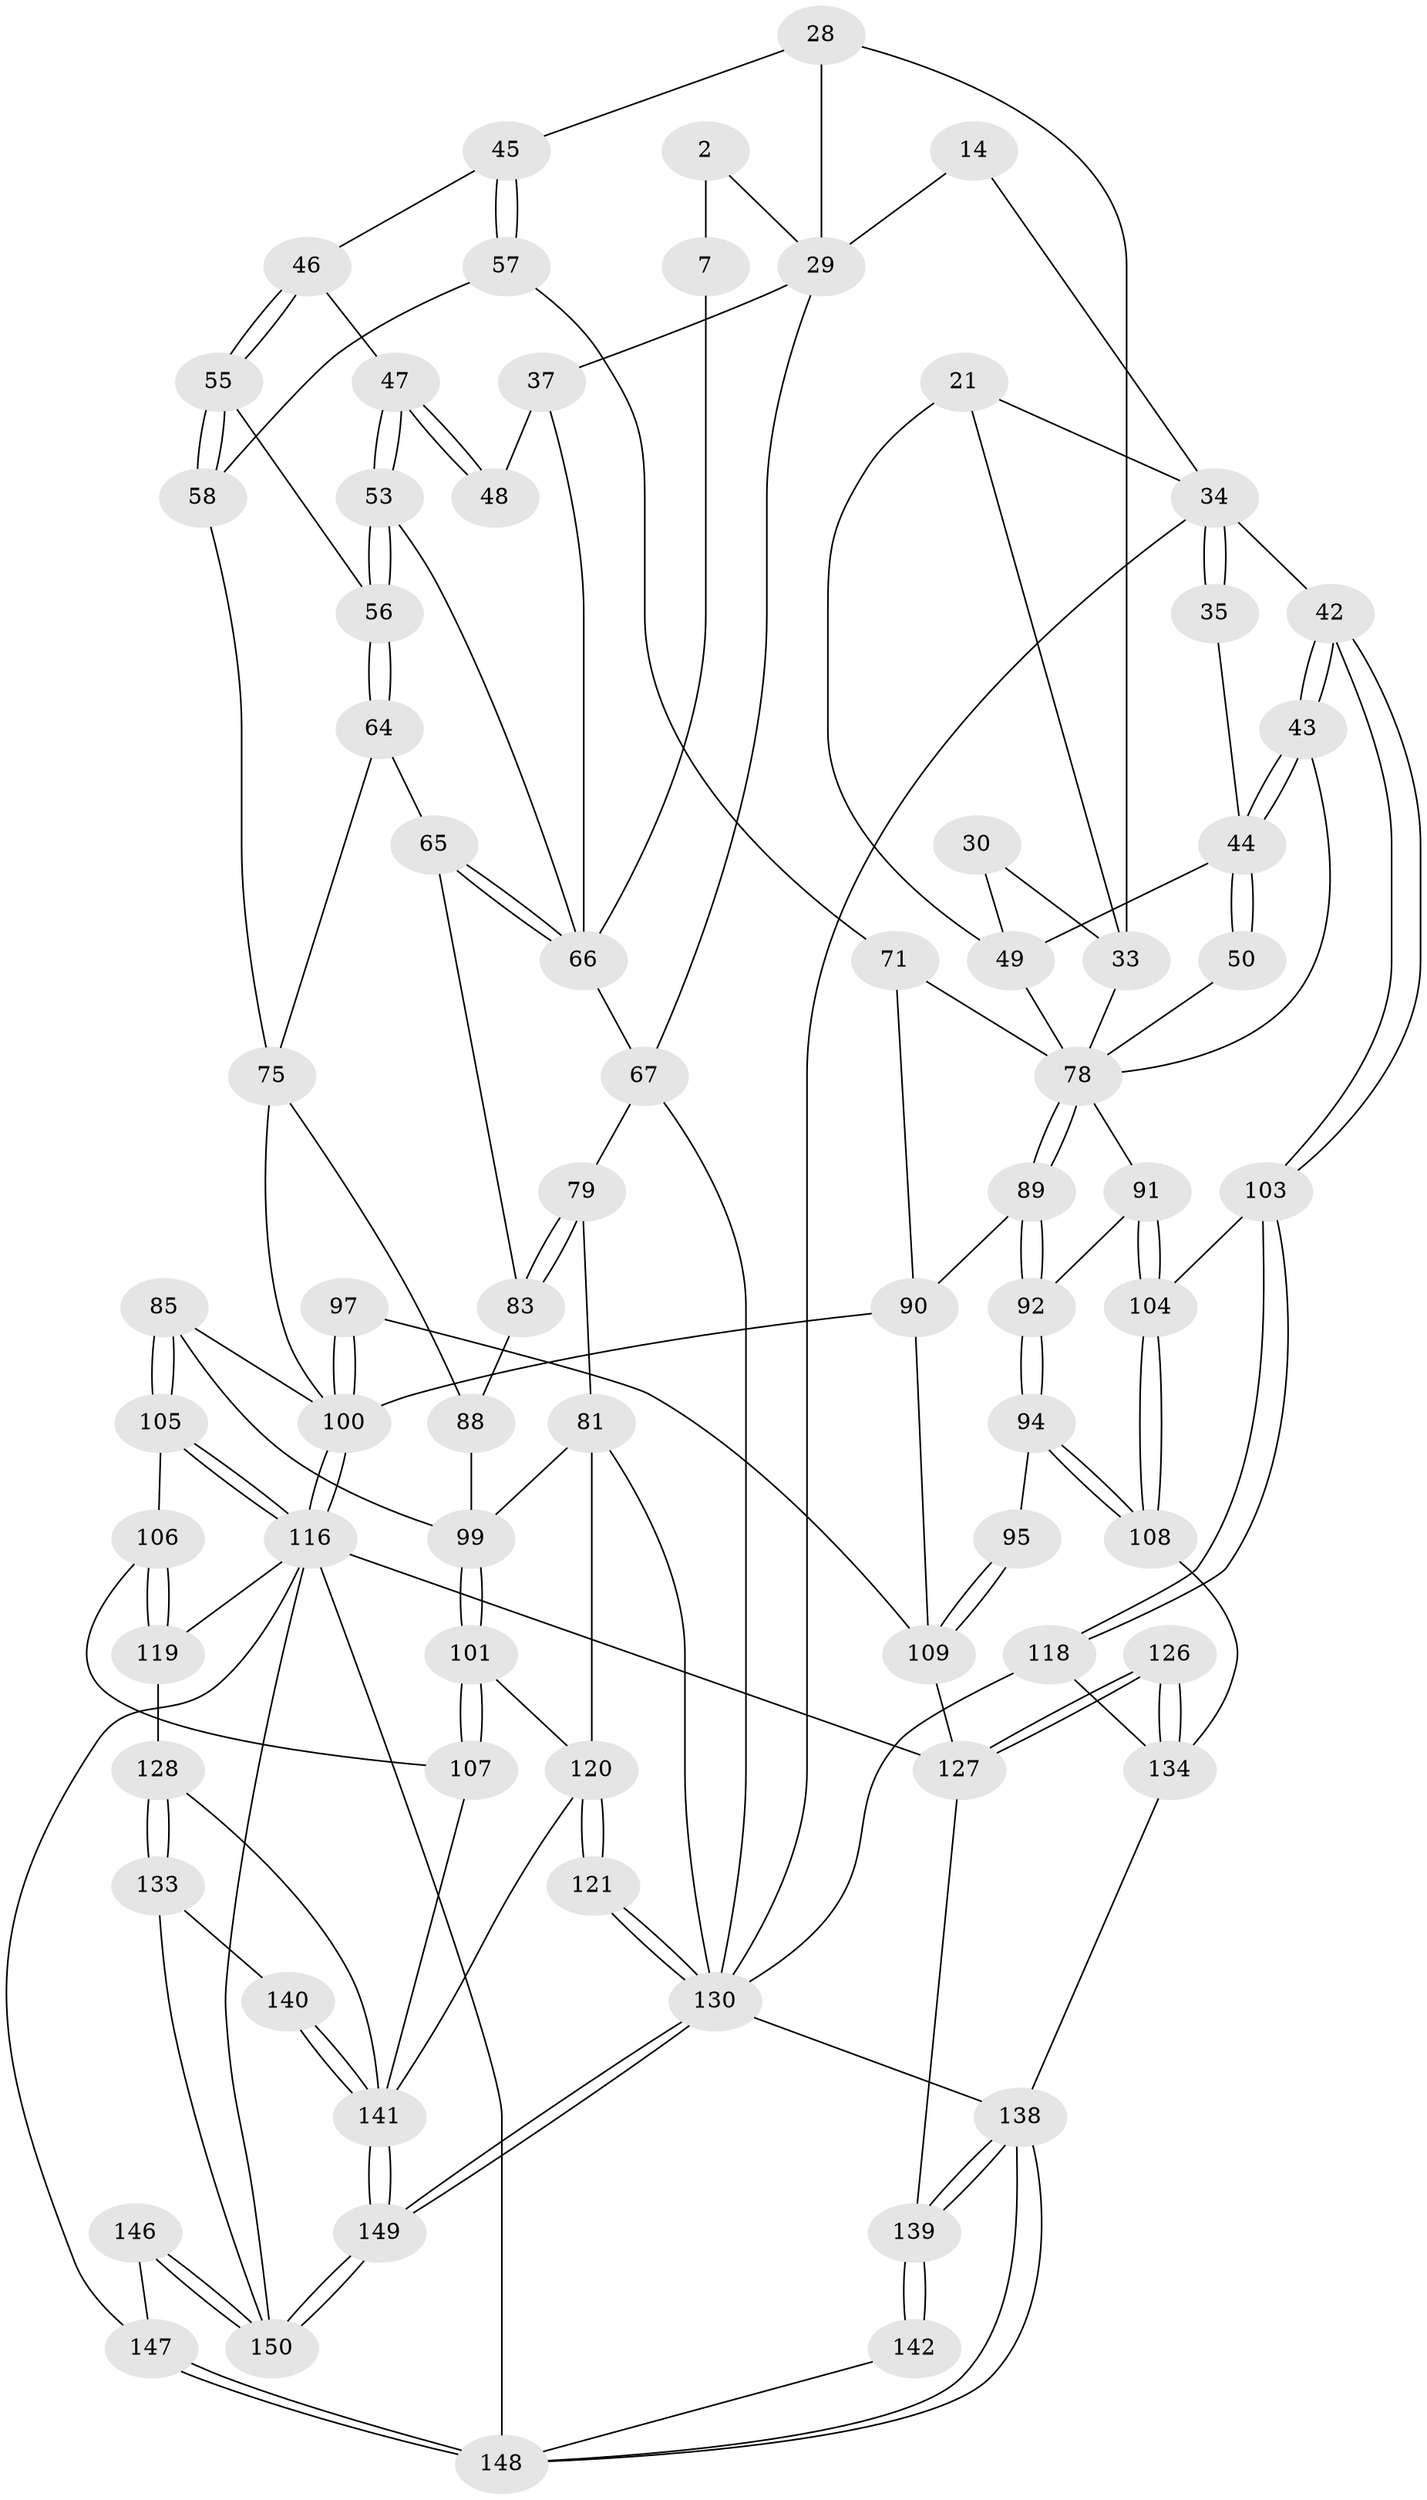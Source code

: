// original degree distribution, {3: 0.02666666666666667, 5: 0.4666666666666667, 6: 0.26, 4: 0.24666666666666667}
// Generated by graph-tools (version 1.1) at 2025/01/03/09/25 05:01:00]
// undirected, 75 vertices, 167 edges
graph export_dot {
graph [start="1"]
  node [color=gray90,style=filled];
  2 [pos="+0.23555209810195052+0.08098275291128681"];
  7 [pos="+0.16233567398711415+0.10213184212295413",super="+1"];
  14 [pos="+0.7065794461279554+0"];
  21 [pos="+0.8716656070956019+0.15180251821786875",super="+15"];
  28 [pos="+0.35960623513868734+0.1515666610671197",super="+27+18"];
  29 [pos="+0.2903935819913515+0.07298637279243862",super="+3+19"];
  30 [pos="+0.717929049853783+0.20976926846828228",super="+23"];
  33 [pos="+0.5882789714374292+0.27898412118725113",super="+32"];
  34 [pos="+1+0.19824395750661997",super="+13+20"];
  35 [pos="+0.986726360131773+0.16353051106726021"];
  37 [pos="+0.13480711420288788+0.18450902068542396",super="+36"];
  42 [pos="+1+0.4604885156227286"];
  43 [pos="+1+0.45356966021204714"];
  44 [pos="+1+0.44679496193807516",super="+39+40"];
  45 [pos="+0.36779167269463575+0.25669987106615005"];
  46 [pos="+0.3059075530422361+0.2547115662326935"];
  47 [pos="+0.2550637498047847+0.20038230524596667"];
  48 [pos="+0.25613073978509143+0.1942482366479582"];
  49 [pos="+0.8050010427283435+0.2051027818225041",super="+41+22"];
  50 [pos="+0.9032727373679831+0.28484402316761526"];
  53 [pos="+0.21945361142640155+0.24273983424527018"];
  55 [pos="+0.2970273418520518+0.31540423803785167"];
  56 [pos="+0.2619066667919313+0.3285214580352738"];
  57 [pos="+0.44945759415407815+0.3364145450321648"];
  58 [pos="+0.41736073835556+0.36209768747375376"];
  64 [pos="+0.22493863782317902+0.39148384294826066"];
  65 [pos="+0.21983906920816704+0.39302002121105356"];
  66 [pos="+0.16510663425027852+0.3507355458083393",super="+54"];
  67 [pos="+0.07908757744998111+0.40296848222247245",super="+26+5"];
  71 [pos="+0.5708952880356235+0.49963689140541484",super="+59"];
  75 [pos="+0.3678109351163976+0.489997153810244",super="+68"];
  78 [pos="+0.8386241884287005+0.49777501476460284",super="+63+52+60"];
  79 [pos="+0+0.5600934583144014",super="+70"];
  81 [pos="+0+0.6037603176985294",super="+80"];
  83 [pos="+0.14819934203207785+0.5494934937281626",super="+77"];
  85 [pos="+0.26176284877081607+0.6728721049575496"];
  88 [pos="+0.11263794875529977+0.6309648514900098",super="+87"];
  89 [pos="+0.7794416969705772+0.5724640645951796"];
  90 [pos="+0.7363410715317836+0.5932385708548982",super="+72"];
  91 [pos="+0.8869618606428514+0.6734277607341324"];
  92 [pos="+0.794769768785967+0.694684617108202"];
  94 [pos="+0.7855891947945272+0.7543623390177229"];
  95 [pos="+0.6998673800652367+0.7709892329152391"];
  97 [pos="+0.5345079403007719+0.6283290269390711"];
  99 [pos="+0.10379518671208354+0.6668590738410304",super="+86+93"];
  100 [pos="+0.47253097931947424+0.7025381645769909",super="+84+74+73"];
  101 [pos="+0.1540388106783676+0.7627484154829998"];
  103 [pos="+1+0.5956418151640419"];
  104 [pos="+0.9012536263282434+0.7565240421499477"];
  105 [pos="+0.25922225590398484+0.6840319396644503"];
  106 [pos="+0.2511517919328489+0.7106115416418984"];
  107 [pos="+0.1636169342063436+0.7706564651333538"];
  108 [pos="+0.8758528977623746+0.8027025303652179"];
  109 [pos="+0.6755397967194353+0.7863938993744152",super="+98+96"];
  116 [pos="+0.4617482366748038+0.7547736440946399",super="+115+113+112"];
  118 [pos="+1+0.7954809090595456"];
  119 [pos="+0.3408371172461793+0.8072303181808034"];
  120 [pos="+0.013922105996807193+0.8814582927063712",super="+102"];
  121 [pos="+0+0.8823949153685948"];
  126 [pos="+0.8728580000337204+0.8851935535466801"];
  127 [pos="+0.8017146850036599+0.8916060710964477",super="+110+111"];
  128 [pos="+0.3125700336421218+0.8513013454751058"];
  130 [pos="+0+1",super="+24+117+82"];
  133 [pos="+0.313593385681747+0.9265653065369273"];
  134 [pos="+0.8884431608624466+0.9189135319332156",super="+125"];
  138 [pos="+0.8192552511702028+1",super="+137"];
  139 [pos="+0.7331269728982482+0.9976208869934758",super="+135+136"];
  140 [pos="+0.2172412339863236+0.9420812580510053"];
  141 [pos="+0.16334917515997183+1",super="+123+129"];
  142 [pos="+0.6821368063890471+0.9358510519565236"];
  146 [pos="+0.4737940999667706+1"];
  147 [pos="+0.5494560514123707+1",super="+145"];
  148 [pos="+0.7790349561119161+1",super="+143+144"];
  149 [pos="+0.16678015904395171+1"];
  150 [pos="+0.3526859965495214+1",super="+132+131"];
  2 -- 7 [weight=2];
  2 -- 29;
  7 -- 66;
  14 -- 34;
  14 -- 29;
  21 -- 34 [weight=2];
  21 -- 33;
  21 -- 49;
  28 -- 29 [weight=2];
  28 -- 45;
  28 -- 33 [weight=2];
  29 -- 37;
  29 -- 67;
  30 -- 49 [weight=2];
  30 -- 33 [weight=2];
  33 -- 78 [weight=2];
  34 -- 35 [weight=2];
  34 -- 35;
  34 -- 42;
  34 -- 130 [weight=2];
  35 -- 44;
  37 -- 48 [weight=2];
  37 -- 66;
  42 -- 43;
  42 -- 43;
  42 -- 103;
  42 -- 103;
  43 -- 44;
  43 -- 44;
  43 -- 78;
  44 -- 50 [weight=2];
  44 -- 50;
  44 -- 49;
  45 -- 46;
  45 -- 57;
  45 -- 57;
  46 -- 47;
  46 -- 55;
  46 -- 55;
  47 -- 48;
  47 -- 48;
  47 -- 53;
  47 -- 53;
  49 -- 78;
  50 -- 78;
  53 -- 56;
  53 -- 56;
  53 -- 66;
  55 -- 56;
  55 -- 58;
  55 -- 58;
  56 -- 64;
  56 -- 64;
  57 -- 58;
  57 -- 71;
  58 -- 75;
  64 -- 65;
  64 -- 75;
  65 -- 66;
  65 -- 66;
  65 -- 83;
  66 -- 67 [weight=2];
  67 -- 79;
  67 -- 130 [weight=2];
  71 -- 78 [weight=2];
  71 -- 90;
  75 -- 100;
  75 -- 88;
  78 -- 89;
  78 -- 89;
  78 -- 91;
  79 -- 83 [weight=2];
  79 -- 83;
  79 -- 81;
  81 -- 130;
  81 -- 99;
  81 -- 120;
  83 -- 88 [weight=2];
  85 -- 105;
  85 -- 105;
  85 -- 100;
  85 -- 99;
  88 -- 99 [weight=2];
  89 -- 90;
  89 -- 92;
  89 -- 92;
  90 -- 100;
  90 -- 109;
  91 -- 92;
  91 -- 104;
  91 -- 104;
  92 -- 94;
  92 -- 94;
  94 -- 95;
  94 -- 108;
  94 -- 108;
  95 -- 109 [weight=2];
  95 -- 109;
  97 -- 100 [weight=2];
  97 -- 100;
  97 -- 109;
  99 -- 101;
  99 -- 101;
  100 -- 116;
  100 -- 116;
  101 -- 107;
  101 -- 107;
  101 -- 120;
  103 -- 104;
  103 -- 118;
  103 -- 118;
  104 -- 108;
  104 -- 108;
  105 -- 106;
  105 -- 116;
  105 -- 116;
  106 -- 107;
  106 -- 119;
  106 -- 119;
  107 -- 141;
  108 -- 134;
  109 -- 127;
  116 -- 150;
  116 -- 119;
  116 -- 147;
  116 -- 148;
  116 -- 127;
  118 -- 130;
  118 -- 134;
  119 -- 128;
  120 -- 121;
  120 -- 121;
  120 -- 141;
  121 -- 130 [weight=2];
  121 -- 130;
  126 -- 127;
  126 -- 127;
  126 -- 134 [weight=2];
  126 -- 134;
  127 -- 139 [weight=2];
  128 -- 133;
  128 -- 133;
  128 -- 141;
  130 -- 149;
  130 -- 149;
  130 -- 138;
  133 -- 140;
  133 -- 150;
  134 -- 138;
  138 -- 139;
  138 -- 139;
  138 -- 148;
  138 -- 148;
  139 -- 142 [weight=2];
  139 -- 142;
  140 -- 141 [weight=2];
  140 -- 141;
  141 -- 149;
  141 -- 149;
  142 -- 148;
  146 -- 150 [weight=2];
  146 -- 150;
  146 -- 147;
  147 -- 148 [weight=2];
  147 -- 148;
  149 -- 150;
  149 -- 150;
}
